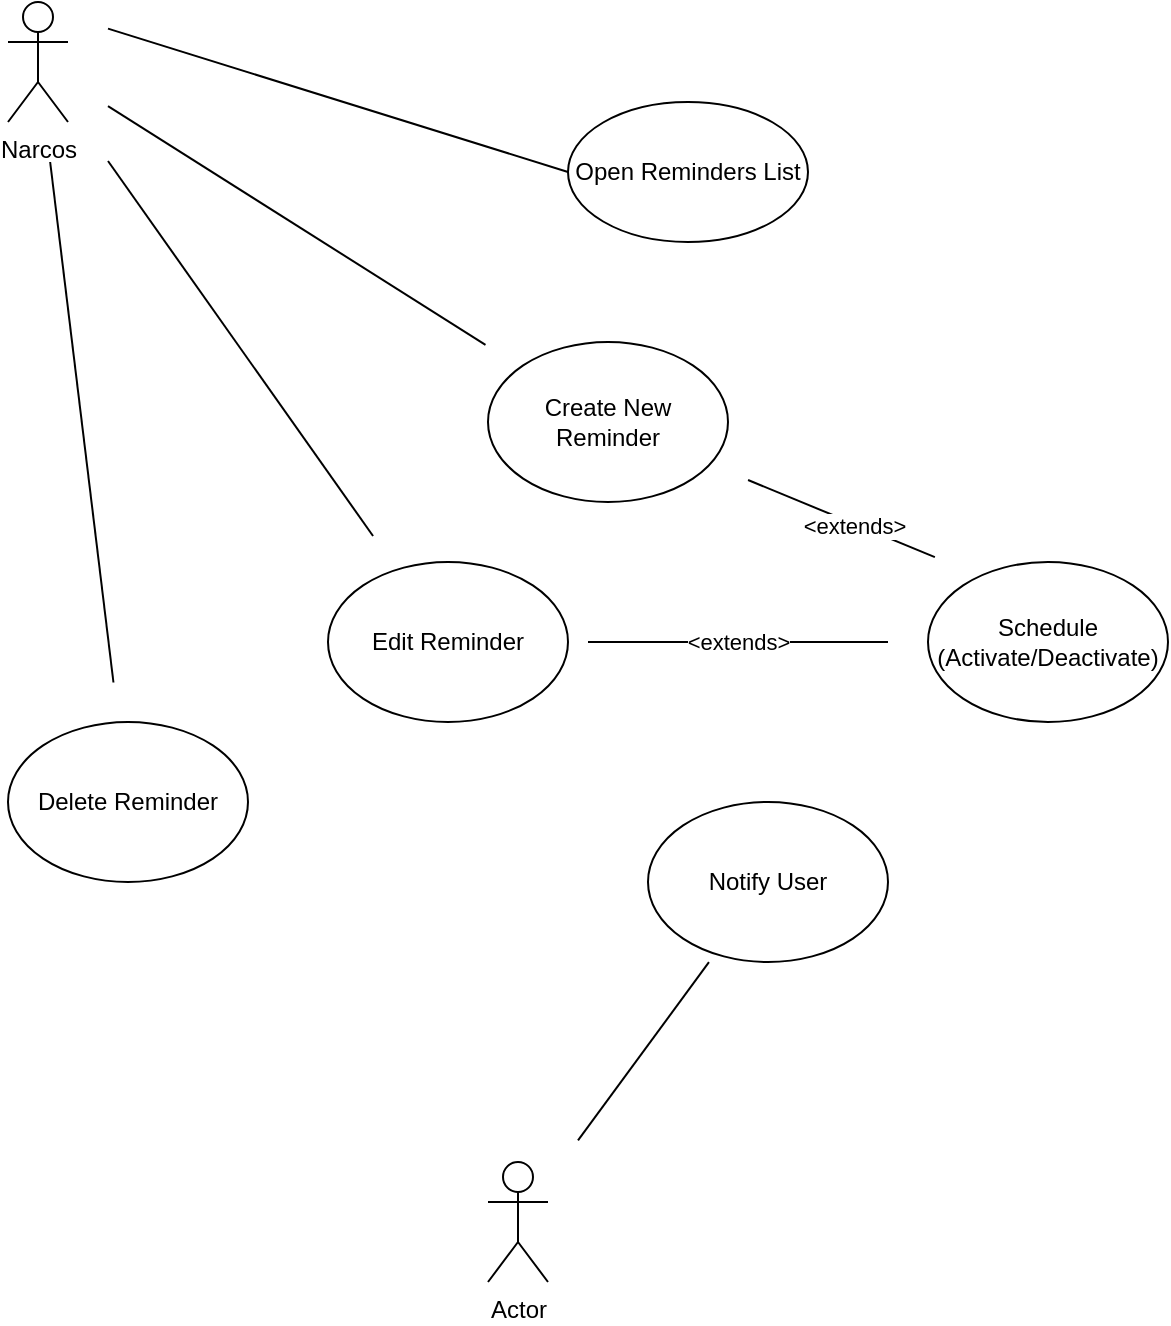 <mxfile version="14.1.9" type="github">
  <diagram id="C_Xjyf0UCxpYayQCz1OS" name="Page-1">
    <mxGraphModel dx="671" dy="767" grid="1" gridSize="10" guides="1" tooltips="1" connect="1" arrows="1" fold="1" page="1" pageScale="1" pageWidth="827" pageHeight="1169" math="0" shadow="0">
      <root>
        <mxCell id="0" />
        <mxCell id="1" parent="0" />
        <mxCell id="qFtaRoiSR6DnB6D6sGTc-10" style="edgeStyle=none;rounded=0;orthogonalLoop=1;jettySize=auto;html=1;endArrow=none;endFill=0;" parent="1" source="qFtaRoiSR6DnB6D6sGTc-1" target="qFtaRoiSR6DnB6D6sGTc-8" edge="1">
          <mxGeometry relative="1" as="geometry" />
        </mxCell>
        <mxCell id="qFtaRoiSR6DnB6D6sGTc-11" style="edgeStyle=none;rounded=0;orthogonalLoop=1;jettySize=auto;html=1;endArrow=none;endFill=0;" parent="1" source="qFtaRoiSR6DnB6D6sGTc-1" target="qFtaRoiSR6DnB6D6sGTc-9" edge="1">
          <mxGeometry relative="1" as="geometry" />
        </mxCell>
        <mxCell id="ZAhVjDf4i5M91oWExBp1-8" style="edgeStyle=none;rounded=0;orthogonalLoop=1;jettySize=auto;html=1;exitX=1;exitY=0.333;exitDx=0;exitDy=0;exitPerimeter=0;entryX=0;entryY=0.5;entryDx=0;entryDy=0;startArrow=none;startFill=0;endArrow=none;endFill=0;" edge="1" parent="1" source="qFtaRoiSR6DnB6D6sGTc-1" target="ZAhVjDf4i5M91oWExBp1-7">
          <mxGeometry relative="1" as="geometry" />
        </mxCell>
        <mxCell id="qFtaRoiSR6DnB6D6sGTc-1" value="Narcos" style="shape=umlActor;verticalLabelPosition=bottom;verticalAlign=top;html=1;outlineConnect=0;perimeterSpacing=20;" parent="1" vertex="1">
          <mxGeometry x="40" y="40" width="30" height="60" as="geometry" />
        </mxCell>
        <mxCell id="qFtaRoiSR6DnB6D6sGTc-7" style="edgeStyle=none;rounded=0;orthogonalLoop=1;jettySize=auto;html=1;endArrow=none;endFill=0;" parent="1" source="qFtaRoiSR6DnB6D6sGTc-2" target="qFtaRoiSR6DnB6D6sGTc-1" edge="1">
          <mxGeometry relative="1" as="geometry" />
        </mxCell>
        <mxCell id="qFtaRoiSR6DnB6D6sGTc-2" value="Create New Reminder" style="ellipse;whiteSpace=wrap;html=1;perimeterSpacing=20;" parent="1" vertex="1">
          <mxGeometry x="280" y="210" width="120" height="80" as="geometry" />
        </mxCell>
        <mxCell id="qFtaRoiSR6DnB6D6sGTc-8" value="Edit Reminder" style="ellipse;whiteSpace=wrap;html=1;perimeterSpacing=20;" parent="1" vertex="1">
          <mxGeometry x="200" y="320" width="120" height="80" as="geometry" />
        </mxCell>
        <mxCell id="qFtaRoiSR6DnB6D6sGTc-9" value="Delete Reminder" style="ellipse;whiteSpace=wrap;html=1;perimeterSpacing=20;" parent="1" vertex="1">
          <mxGeometry x="40" y="400" width="120" height="80" as="geometry" />
        </mxCell>
        <mxCell id="qFtaRoiSR6DnB6D6sGTc-12" value="Schedule (Activate/Deactivate)" style="ellipse;whiteSpace=wrap;html=1;perimeterSpacing=20;" parent="1" vertex="1">
          <mxGeometry x="500" y="320" width="120" height="80" as="geometry" />
        </mxCell>
        <mxCell id="ZAhVjDf4i5M91oWExBp1-1" value="Actor" style="shape=umlActor;verticalLabelPosition=bottom;verticalAlign=top;html=1;outlineConnect=0;perimeterSpacing=15;" vertex="1" parent="1">
          <mxGeometry x="280" y="620" width="30" height="60" as="geometry" />
        </mxCell>
        <mxCell id="ZAhVjDf4i5M91oWExBp1-3" style="rounded=0;orthogonalLoop=1;jettySize=auto;html=1;endArrow=none;endFill=0;" edge="1" parent="1" source="ZAhVjDf4i5M91oWExBp1-2" target="ZAhVjDf4i5M91oWExBp1-1">
          <mxGeometry relative="1" as="geometry" />
        </mxCell>
        <mxCell id="ZAhVjDf4i5M91oWExBp1-2" value="Notify User" style="ellipse;whiteSpace=wrap;html=1;perimeterSpacing=5;" vertex="1" parent="1">
          <mxGeometry x="360" y="440" width="120" height="80" as="geometry" />
        </mxCell>
        <mxCell id="ZAhVjDf4i5M91oWExBp1-4" value="" style="endArrow=none;startArrow=none;html=1;entryX=0;entryY=0;entryDx=0;entryDy=0;startFill=0;endFill=0;" edge="1" parent="1" source="qFtaRoiSR6DnB6D6sGTc-2" target="qFtaRoiSR6DnB6D6sGTc-12">
          <mxGeometry width="50" height="50" relative="1" as="geometry">
            <mxPoint x="320" y="420" as="sourcePoint" />
            <mxPoint x="370" y="370" as="targetPoint" />
          </mxGeometry>
        </mxCell>
        <mxCell id="ZAhVjDf4i5M91oWExBp1-6" value="&amp;lt;extends&amp;gt;" style="edgeLabel;html=1;align=center;verticalAlign=middle;resizable=0;points=[];" vertex="1" connectable="0" parent="ZAhVjDf4i5M91oWExBp1-4">
          <mxGeometry x="0.143" y="-1" relative="1" as="geometry">
            <mxPoint as="offset" />
          </mxGeometry>
        </mxCell>
        <mxCell id="ZAhVjDf4i5M91oWExBp1-5" value="&amp;lt;extends&amp;gt;" style="endArrow=none;startArrow=none;html=1;entryX=0;entryY=0.5;entryDx=0;entryDy=0;startFill=0;endFill=0;" edge="1" parent="1" target="qFtaRoiSR6DnB6D6sGTc-12">
          <mxGeometry width="50" height="50" relative="1" as="geometry">
            <mxPoint x="330" y="360" as="sourcePoint" />
            <mxPoint x="380" y="420" as="targetPoint" />
          </mxGeometry>
        </mxCell>
        <mxCell id="ZAhVjDf4i5M91oWExBp1-7" value="Open Reminders List" style="ellipse;whiteSpace=wrap;html=1;" vertex="1" parent="1">
          <mxGeometry x="320" y="90" width="120" height="70" as="geometry" />
        </mxCell>
      </root>
    </mxGraphModel>
  </diagram>
</mxfile>
